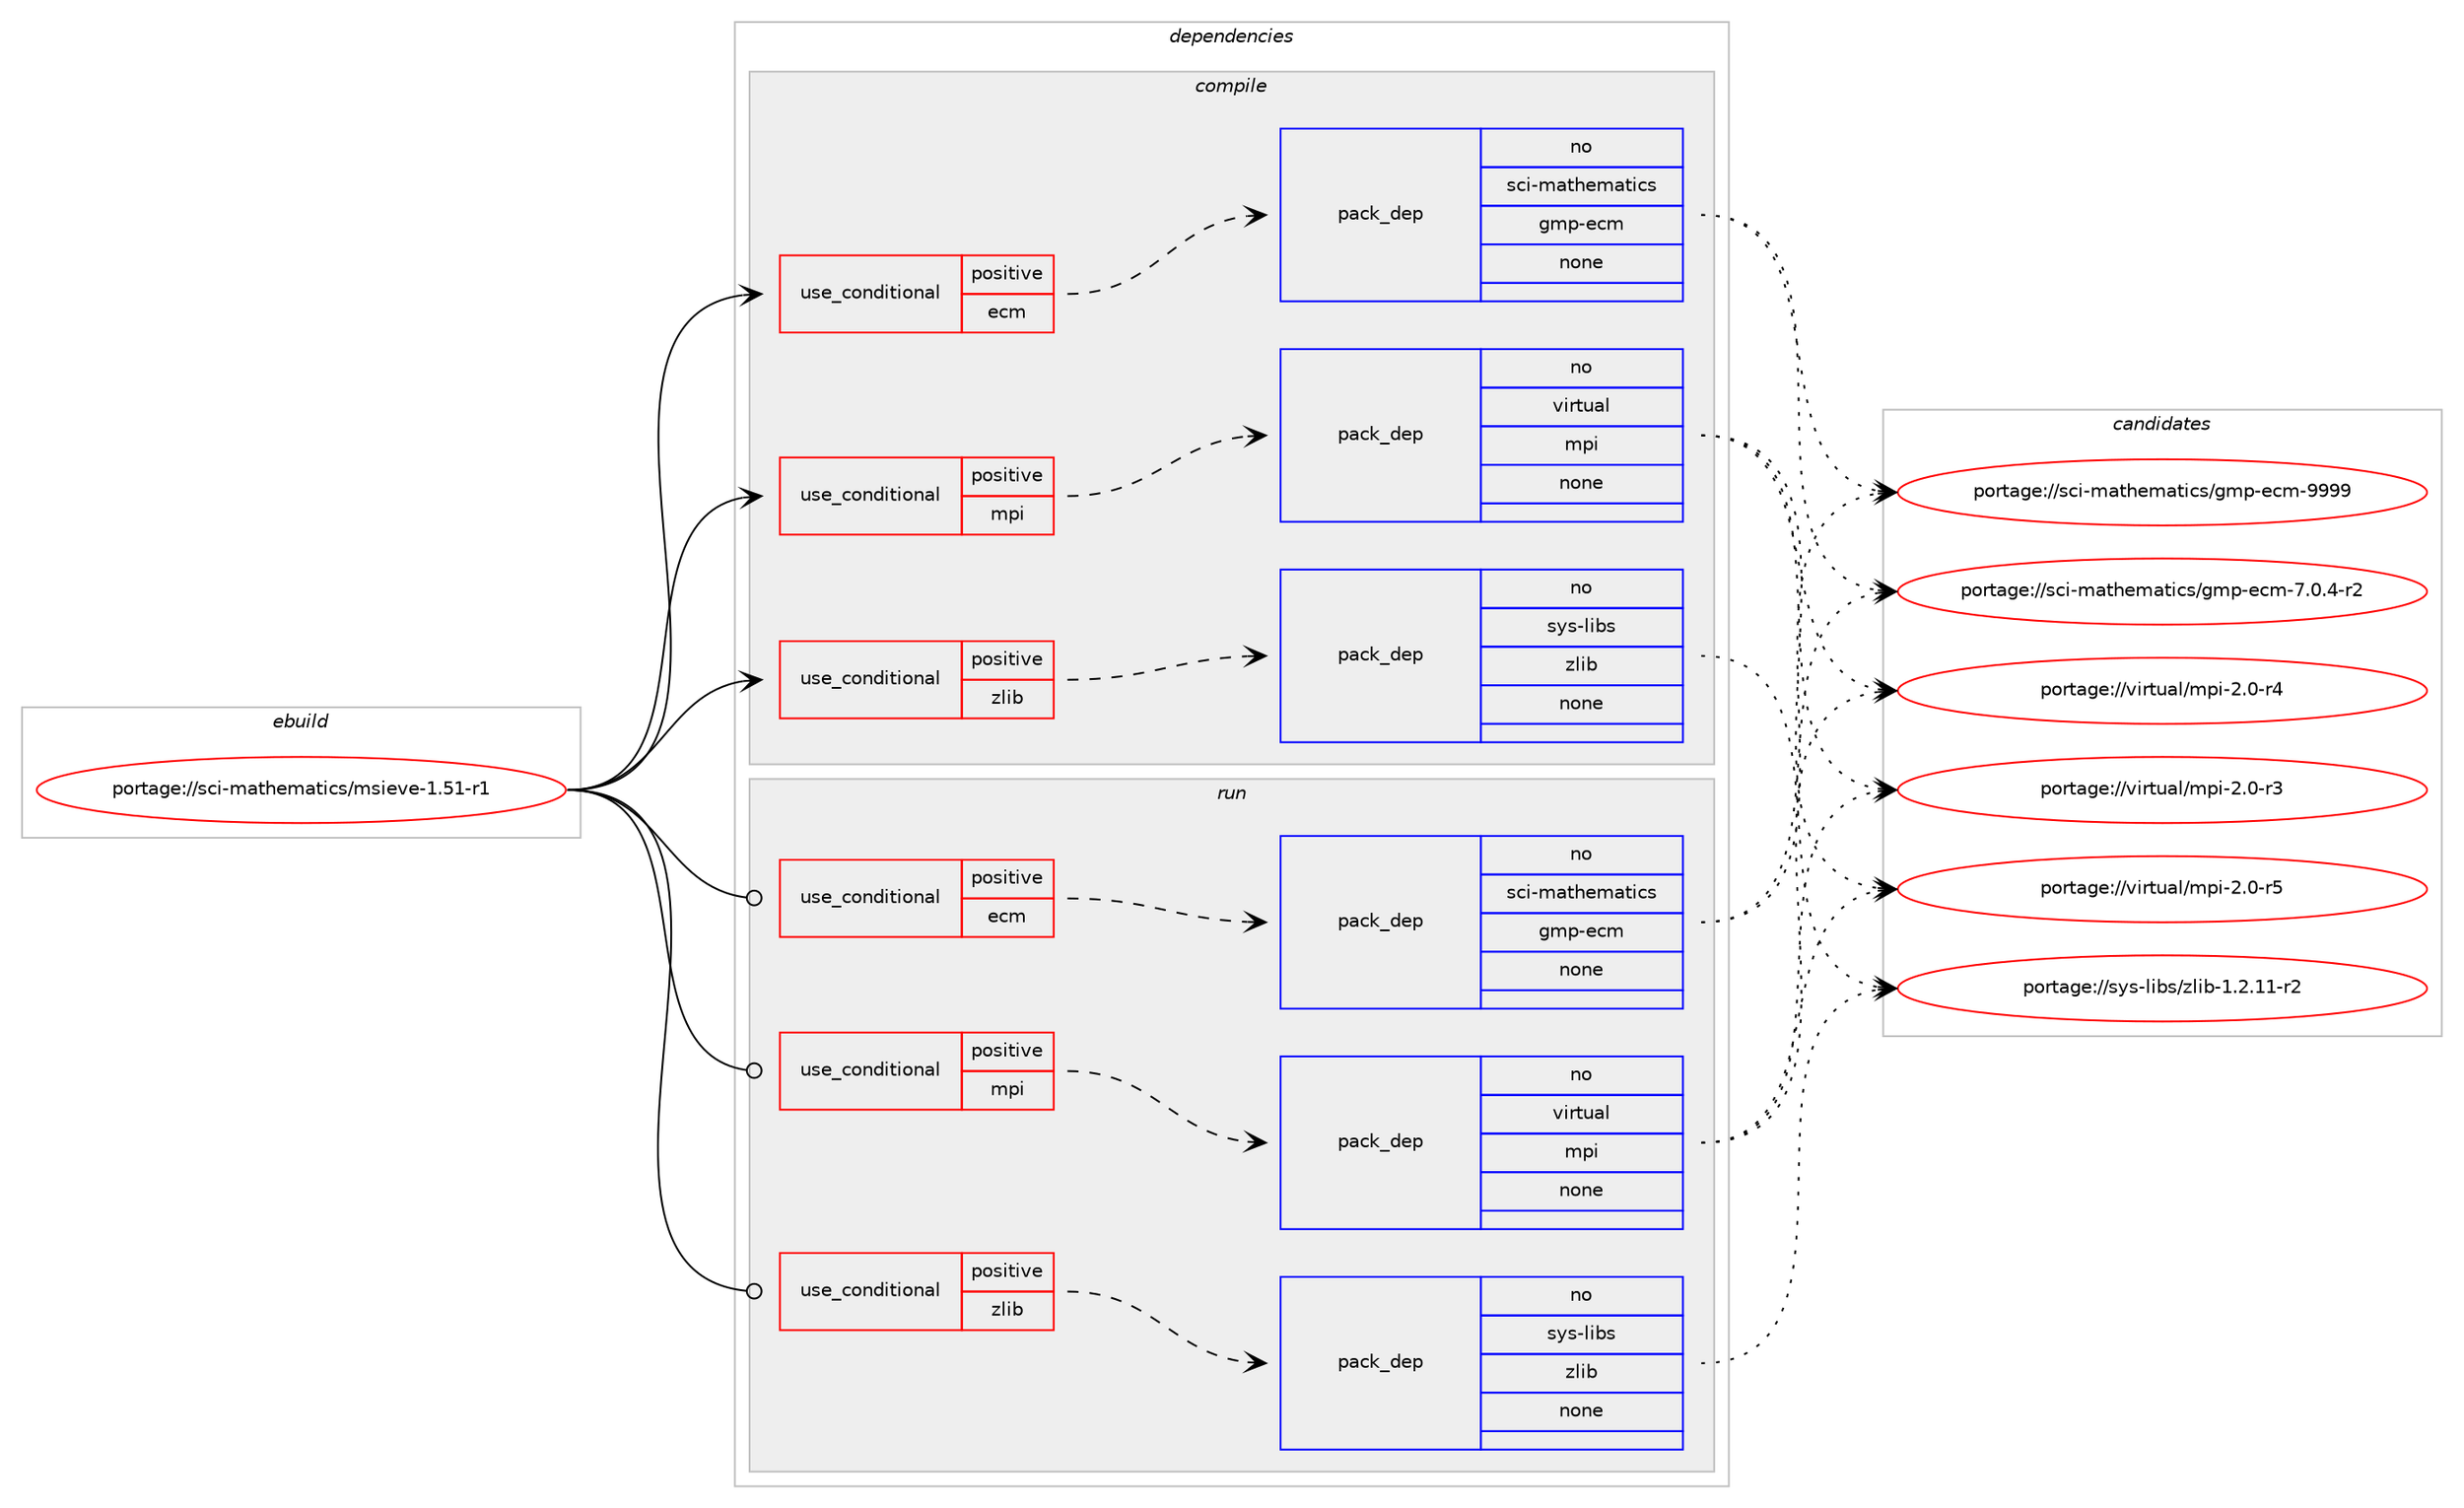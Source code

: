 digraph prolog {

# *************
# Graph options
# *************

newrank=true;
concentrate=true;
compound=true;
graph [rankdir=LR,fontname=Helvetica,fontsize=10,ranksep=1.5];#, ranksep=2.5, nodesep=0.2];
edge  [arrowhead=vee];
node  [fontname=Helvetica,fontsize=10];

# **********
# The ebuild
# **********

subgraph cluster_leftcol {
color=gray;
rank=same;
label=<<i>ebuild</i>>;
id [label="portage://sci-mathematics/msieve-1.51-r1", color=red, width=4, href="../sci-mathematics/msieve-1.51-r1.svg"];
}

# ****************
# The dependencies
# ****************

subgraph cluster_midcol {
color=gray;
label=<<i>dependencies</i>>;
subgraph cluster_compile {
fillcolor="#eeeeee";
style=filled;
label=<<i>compile</i>>;
subgraph cond6324 {
dependency35497 [label=<<TABLE BORDER="0" CELLBORDER="1" CELLSPACING="0" CELLPADDING="4"><TR><TD ROWSPAN="3" CELLPADDING="10">use_conditional</TD></TR><TR><TD>positive</TD></TR><TR><TD>ecm</TD></TR></TABLE>>, shape=none, color=red];
subgraph pack28403 {
dependency35498 [label=<<TABLE BORDER="0" CELLBORDER="1" CELLSPACING="0" CELLPADDING="4" WIDTH="220"><TR><TD ROWSPAN="6" CELLPADDING="30">pack_dep</TD></TR><TR><TD WIDTH="110">no</TD></TR><TR><TD>sci-mathematics</TD></TR><TR><TD>gmp-ecm</TD></TR><TR><TD>none</TD></TR><TR><TD></TD></TR></TABLE>>, shape=none, color=blue];
}
dependency35497:e -> dependency35498:w [weight=20,style="dashed",arrowhead="vee"];
}
id:e -> dependency35497:w [weight=20,style="solid",arrowhead="vee"];
subgraph cond6325 {
dependency35499 [label=<<TABLE BORDER="0" CELLBORDER="1" CELLSPACING="0" CELLPADDING="4"><TR><TD ROWSPAN="3" CELLPADDING="10">use_conditional</TD></TR><TR><TD>positive</TD></TR><TR><TD>mpi</TD></TR></TABLE>>, shape=none, color=red];
subgraph pack28404 {
dependency35500 [label=<<TABLE BORDER="0" CELLBORDER="1" CELLSPACING="0" CELLPADDING="4" WIDTH="220"><TR><TD ROWSPAN="6" CELLPADDING="30">pack_dep</TD></TR><TR><TD WIDTH="110">no</TD></TR><TR><TD>virtual</TD></TR><TR><TD>mpi</TD></TR><TR><TD>none</TD></TR><TR><TD></TD></TR></TABLE>>, shape=none, color=blue];
}
dependency35499:e -> dependency35500:w [weight=20,style="dashed",arrowhead="vee"];
}
id:e -> dependency35499:w [weight=20,style="solid",arrowhead="vee"];
subgraph cond6326 {
dependency35501 [label=<<TABLE BORDER="0" CELLBORDER="1" CELLSPACING="0" CELLPADDING="4"><TR><TD ROWSPAN="3" CELLPADDING="10">use_conditional</TD></TR><TR><TD>positive</TD></TR><TR><TD>zlib</TD></TR></TABLE>>, shape=none, color=red];
subgraph pack28405 {
dependency35502 [label=<<TABLE BORDER="0" CELLBORDER="1" CELLSPACING="0" CELLPADDING="4" WIDTH="220"><TR><TD ROWSPAN="6" CELLPADDING="30">pack_dep</TD></TR><TR><TD WIDTH="110">no</TD></TR><TR><TD>sys-libs</TD></TR><TR><TD>zlib</TD></TR><TR><TD>none</TD></TR><TR><TD></TD></TR></TABLE>>, shape=none, color=blue];
}
dependency35501:e -> dependency35502:w [weight=20,style="dashed",arrowhead="vee"];
}
id:e -> dependency35501:w [weight=20,style="solid",arrowhead="vee"];
}
subgraph cluster_compileandrun {
fillcolor="#eeeeee";
style=filled;
label=<<i>compile and run</i>>;
}
subgraph cluster_run {
fillcolor="#eeeeee";
style=filled;
label=<<i>run</i>>;
subgraph cond6327 {
dependency35503 [label=<<TABLE BORDER="0" CELLBORDER="1" CELLSPACING="0" CELLPADDING="4"><TR><TD ROWSPAN="3" CELLPADDING="10">use_conditional</TD></TR><TR><TD>positive</TD></TR><TR><TD>ecm</TD></TR></TABLE>>, shape=none, color=red];
subgraph pack28406 {
dependency35504 [label=<<TABLE BORDER="0" CELLBORDER="1" CELLSPACING="0" CELLPADDING="4" WIDTH="220"><TR><TD ROWSPAN="6" CELLPADDING="30">pack_dep</TD></TR><TR><TD WIDTH="110">no</TD></TR><TR><TD>sci-mathematics</TD></TR><TR><TD>gmp-ecm</TD></TR><TR><TD>none</TD></TR><TR><TD></TD></TR></TABLE>>, shape=none, color=blue];
}
dependency35503:e -> dependency35504:w [weight=20,style="dashed",arrowhead="vee"];
}
id:e -> dependency35503:w [weight=20,style="solid",arrowhead="odot"];
subgraph cond6328 {
dependency35505 [label=<<TABLE BORDER="0" CELLBORDER="1" CELLSPACING="0" CELLPADDING="4"><TR><TD ROWSPAN="3" CELLPADDING="10">use_conditional</TD></TR><TR><TD>positive</TD></TR><TR><TD>mpi</TD></TR></TABLE>>, shape=none, color=red];
subgraph pack28407 {
dependency35506 [label=<<TABLE BORDER="0" CELLBORDER="1" CELLSPACING="0" CELLPADDING="4" WIDTH="220"><TR><TD ROWSPAN="6" CELLPADDING="30">pack_dep</TD></TR><TR><TD WIDTH="110">no</TD></TR><TR><TD>virtual</TD></TR><TR><TD>mpi</TD></TR><TR><TD>none</TD></TR><TR><TD></TD></TR></TABLE>>, shape=none, color=blue];
}
dependency35505:e -> dependency35506:w [weight=20,style="dashed",arrowhead="vee"];
}
id:e -> dependency35505:w [weight=20,style="solid",arrowhead="odot"];
subgraph cond6329 {
dependency35507 [label=<<TABLE BORDER="0" CELLBORDER="1" CELLSPACING="0" CELLPADDING="4"><TR><TD ROWSPAN="3" CELLPADDING="10">use_conditional</TD></TR><TR><TD>positive</TD></TR><TR><TD>zlib</TD></TR></TABLE>>, shape=none, color=red];
subgraph pack28408 {
dependency35508 [label=<<TABLE BORDER="0" CELLBORDER="1" CELLSPACING="0" CELLPADDING="4" WIDTH="220"><TR><TD ROWSPAN="6" CELLPADDING="30">pack_dep</TD></TR><TR><TD WIDTH="110">no</TD></TR><TR><TD>sys-libs</TD></TR><TR><TD>zlib</TD></TR><TR><TD>none</TD></TR><TR><TD></TD></TR></TABLE>>, shape=none, color=blue];
}
dependency35507:e -> dependency35508:w [weight=20,style="dashed",arrowhead="vee"];
}
id:e -> dependency35507:w [weight=20,style="solid",arrowhead="odot"];
}
}

# **************
# The candidates
# **************

subgraph cluster_choices {
rank=same;
color=gray;
label=<<i>candidates</i>>;

subgraph choice28403 {
color=black;
nodesep=1;
choice11599105451099711610410110997116105991154710310911245101991094557575757 [label="portage://sci-mathematics/gmp-ecm-9999", color=red, width=4,href="../sci-mathematics/gmp-ecm-9999.svg"];
choice11599105451099711610410110997116105991154710310911245101991094555464846524511450 [label="portage://sci-mathematics/gmp-ecm-7.0.4-r2", color=red, width=4,href="../sci-mathematics/gmp-ecm-7.0.4-r2.svg"];
dependency35498:e -> choice11599105451099711610410110997116105991154710310911245101991094557575757:w [style=dotted,weight="100"];
dependency35498:e -> choice11599105451099711610410110997116105991154710310911245101991094555464846524511450:w [style=dotted,weight="100"];
}
subgraph choice28404 {
color=black;
nodesep=1;
choice1181051141161179710847109112105455046484511453 [label="portage://virtual/mpi-2.0-r5", color=red, width=4,href="../virtual/mpi-2.0-r5.svg"];
choice1181051141161179710847109112105455046484511452 [label="portage://virtual/mpi-2.0-r4", color=red, width=4,href="../virtual/mpi-2.0-r4.svg"];
choice1181051141161179710847109112105455046484511451 [label="portage://virtual/mpi-2.0-r3", color=red, width=4,href="../virtual/mpi-2.0-r3.svg"];
dependency35500:e -> choice1181051141161179710847109112105455046484511453:w [style=dotted,weight="100"];
dependency35500:e -> choice1181051141161179710847109112105455046484511452:w [style=dotted,weight="100"];
dependency35500:e -> choice1181051141161179710847109112105455046484511451:w [style=dotted,weight="100"];
}
subgraph choice28405 {
color=black;
nodesep=1;
choice11512111545108105981154712210810598454946504649494511450 [label="portage://sys-libs/zlib-1.2.11-r2", color=red, width=4,href="../sys-libs/zlib-1.2.11-r2.svg"];
dependency35502:e -> choice11512111545108105981154712210810598454946504649494511450:w [style=dotted,weight="100"];
}
subgraph choice28406 {
color=black;
nodesep=1;
choice11599105451099711610410110997116105991154710310911245101991094557575757 [label="portage://sci-mathematics/gmp-ecm-9999", color=red, width=4,href="../sci-mathematics/gmp-ecm-9999.svg"];
choice11599105451099711610410110997116105991154710310911245101991094555464846524511450 [label="portage://sci-mathematics/gmp-ecm-7.0.4-r2", color=red, width=4,href="../sci-mathematics/gmp-ecm-7.0.4-r2.svg"];
dependency35504:e -> choice11599105451099711610410110997116105991154710310911245101991094557575757:w [style=dotted,weight="100"];
dependency35504:e -> choice11599105451099711610410110997116105991154710310911245101991094555464846524511450:w [style=dotted,weight="100"];
}
subgraph choice28407 {
color=black;
nodesep=1;
choice1181051141161179710847109112105455046484511453 [label="portage://virtual/mpi-2.0-r5", color=red, width=4,href="../virtual/mpi-2.0-r5.svg"];
choice1181051141161179710847109112105455046484511452 [label="portage://virtual/mpi-2.0-r4", color=red, width=4,href="../virtual/mpi-2.0-r4.svg"];
choice1181051141161179710847109112105455046484511451 [label="portage://virtual/mpi-2.0-r3", color=red, width=4,href="../virtual/mpi-2.0-r3.svg"];
dependency35506:e -> choice1181051141161179710847109112105455046484511453:w [style=dotted,weight="100"];
dependency35506:e -> choice1181051141161179710847109112105455046484511452:w [style=dotted,weight="100"];
dependency35506:e -> choice1181051141161179710847109112105455046484511451:w [style=dotted,weight="100"];
}
subgraph choice28408 {
color=black;
nodesep=1;
choice11512111545108105981154712210810598454946504649494511450 [label="portage://sys-libs/zlib-1.2.11-r2", color=red, width=4,href="../sys-libs/zlib-1.2.11-r2.svg"];
dependency35508:e -> choice11512111545108105981154712210810598454946504649494511450:w [style=dotted,weight="100"];
}
}

}
